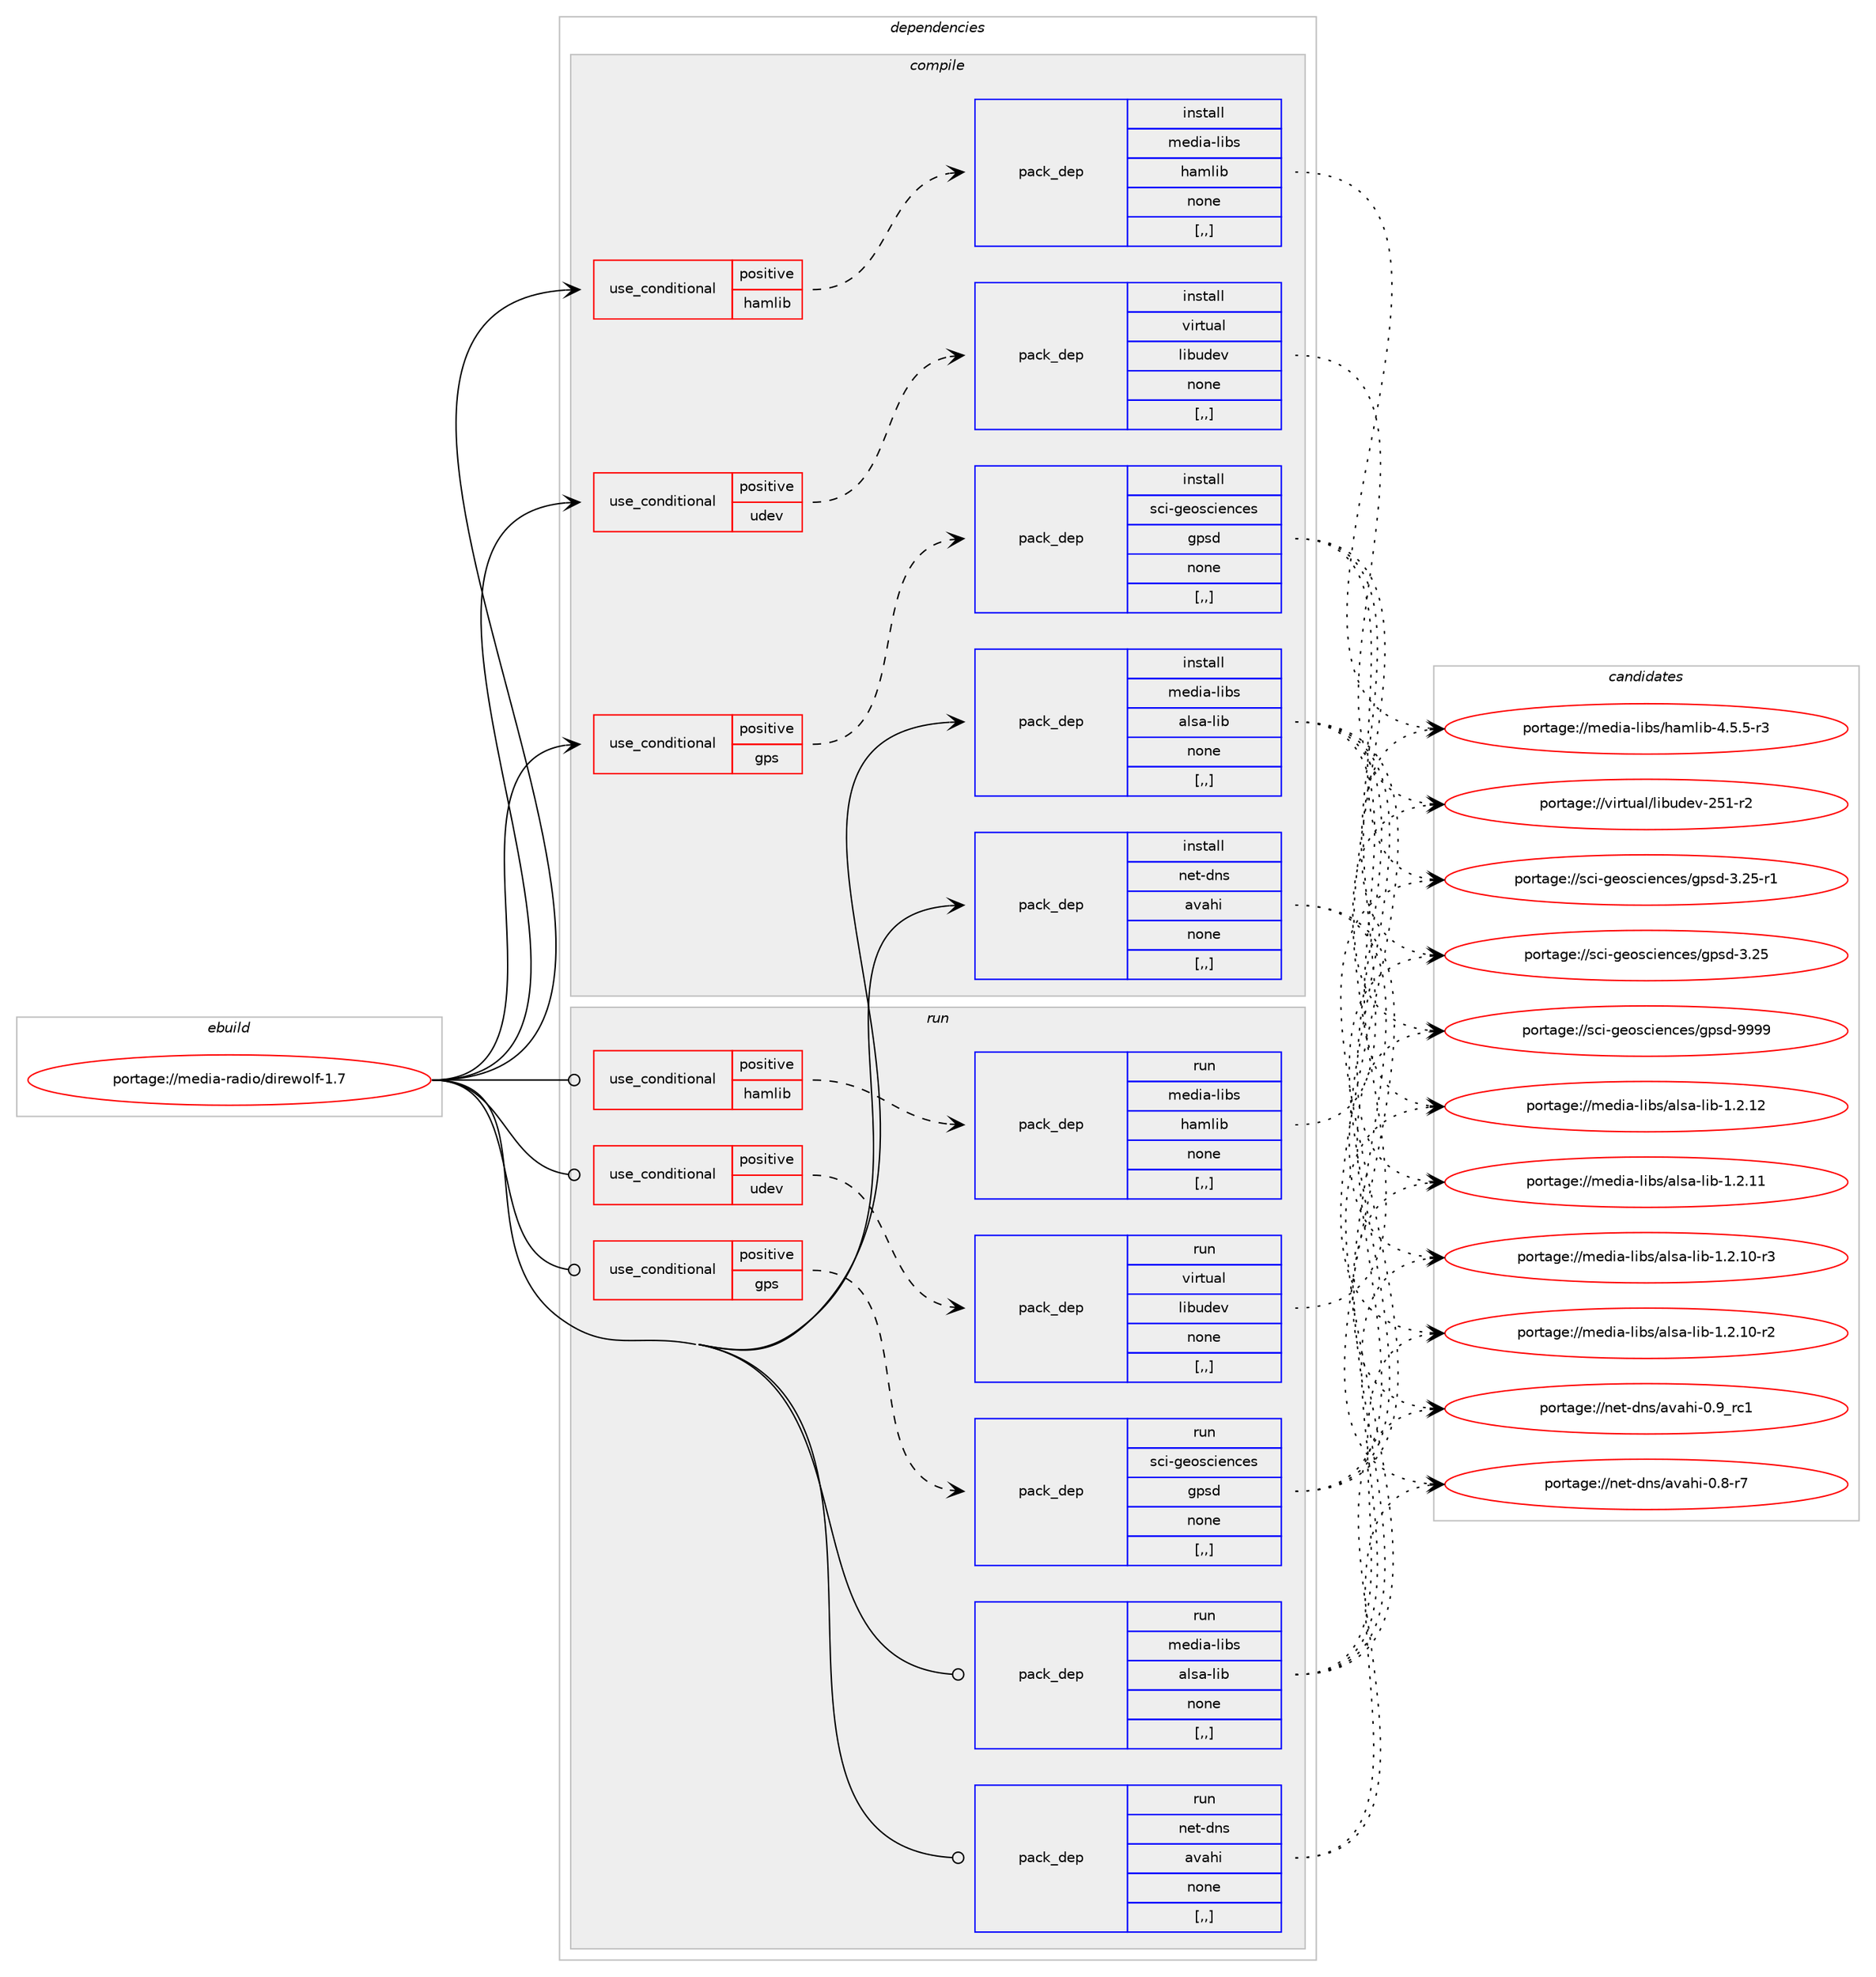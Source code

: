 digraph prolog {

# *************
# Graph options
# *************

newrank=true;
concentrate=true;
compound=true;
graph [rankdir=LR,fontname=Helvetica,fontsize=10,ranksep=1.5];#, ranksep=2.5, nodesep=0.2];
edge  [arrowhead=vee];
node  [fontname=Helvetica,fontsize=10];

# **********
# The ebuild
# **********

subgraph cluster_leftcol {
color=gray;
label=<<i>ebuild</i>>;
id [label="portage://media-radio/direwolf-1.7", color=red, width=4, href="../media-radio/direwolf-1.7.svg"];
}

# ****************
# The dependencies
# ****************

subgraph cluster_midcol {
color=gray;
label=<<i>dependencies</i>>;
subgraph cluster_compile {
fillcolor="#eeeeee";
style=filled;
label=<<i>compile</i>>;
subgraph cond78585 {
dependency310430 [label=<<TABLE BORDER="0" CELLBORDER="1" CELLSPACING="0" CELLPADDING="4"><TR><TD ROWSPAN="3" CELLPADDING="10">use_conditional</TD></TR><TR><TD>positive</TD></TR><TR><TD>gps</TD></TR></TABLE>>, shape=none, color=red];
subgraph pack229434 {
dependency310431 [label=<<TABLE BORDER="0" CELLBORDER="1" CELLSPACING="0" CELLPADDING="4" WIDTH="220"><TR><TD ROWSPAN="6" CELLPADDING="30">pack_dep</TD></TR><TR><TD WIDTH="110">install</TD></TR><TR><TD>sci-geosciences</TD></TR><TR><TD>gpsd</TD></TR><TR><TD>none</TD></TR><TR><TD>[,,]</TD></TR></TABLE>>, shape=none, color=blue];
}
dependency310430:e -> dependency310431:w [weight=20,style="dashed",arrowhead="vee"];
}
id:e -> dependency310430:w [weight=20,style="solid",arrowhead="vee"];
subgraph cond78586 {
dependency310432 [label=<<TABLE BORDER="0" CELLBORDER="1" CELLSPACING="0" CELLPADDING="4"><TR><TD ROWSPAN="3" CELLPADDING="10">use_conditional</TD></TR><TR><TD>positive</TD></TR><TR><TD>hamlib</TD></TR></TABLE>>, shape=none, color=red];
subgraph pack229435 {
dependency310433 [label=<<TABLE BORDER="0" CELLBORDER="1" CELLSPACING="0" CELLPADDING="4" WIDTH="220"><TR><TD ROWSPAN="6" CELLPADDING="30">pack_dep</TD></TR><TR><TD WIDTH="110">install</TD></TR><TR><TD>media-libs</TD></TR><TR><TD>hamlib</TD></TR><TR><TD>none</TD></TR><TR><TD>[,,]</TD></TR></TABLE>>, shape=none, color=blue];
}
dependency310432:e -> dependency310433:w [weight=20,style="dashed",arrowhead="vee"];
}
id:e -> dependency310432:w [weight=20,style="solid",arrowhead="vee"];
subgraph cond78587 {
dependency310434 [label=<<TABLE BORDER="0" CELLBORDER="1" CELLSPACING="0" CELLPADDING="4"><TR><TD ROWSPAN="3" CELLPADDING="10">use_conditional</TD></TR><TR><TD>positive</TD></TR><TR><TD>udev</TD></TR></TABLE>>, shape=none, color=red];
subgraph pack229436 {
dependency310435 [label=<<TABLE BORDER="0" CELLBORDER="1" CELLSPACING="0" CELLPADDING="4" WIDTH="220"><TR><TD ROWSPAN="6" CELLPADDING="30">pack_dep</TD></TR><TR><TD WIDTH="110">install</TD></TR><TR><TD>virtual</TD></TR><TR><TD>libudev</TD></TR><TR><TD>none</TD></TR><TR><TD>[,,]</TD></TR></TABLE>>, shape=none, color=blue];
}
dependency310434:e -> dependency310435:w [weight=20,style="dashed",arrowhead="vee"];
}
id:e -> dependency310434:w [weight=20,style="solid",arrowhead="vee"];
subgraph pack229437 {
dependency310436 [label=<<TABLE BORDER="0" CELLBORDER="1" CELLSPACING="0" CELLPADDING="4" WIDTH="220"><TR><TD ROWSPAN="6" CELLPADDING="30">pack_dep</TD></TR><TR><TD WIDTH="110">install</TD></TR><TR><TD>media-libs</TD></TR><TR><TD>alsa-lib</TD></TR><TR><TD>none</TD></TR><TR><TD>[,,]</TD></TR></TABLE>>, shape=none, color=blue];
}
id:e -> dependency310436:w [weight=20,style="solid",arrowhead="vee"];
subgraph pack229438 {
dependency310437 [label=<<TABLE BORDER="0" CELLBORDER="1" CELLSPACING="0" CELLPADDING="4" WIDTH="220"><TR><TD ROWSPAN="6" CELLPADDING="30">pack_dep</TD></TR><TR><TD WIDTH="110">install</TD></TR><TR><TD>net-dns</TD></TR><TR><TD>avahi</TD></TR><TR><TD>none</TD></TR><TR><TD>[,,]</TD></TR></TABLE>>, shape=none, color=blue];
}
id:e -> dependency310437:w [weight=20,style="solid",arrowhead="vee"];
}
subgraph cluster_compileandrun {
fillcolor="#eeeeee";
style=filled;
label=<<i>compile and run</i>>;
}
subgraph cluster_run {
fillcolor="#eeeeee";
style=filled;
label=<<i>run</i>>;
subgraph cond78588 {
dependency310438 [label=<<TABLE BORDER="0" CELLBORDER="1" CELLSPACING="0" CELLPADDING="4"><TR><TD ROWSPAN="3" CELLPADDING="10">use_conditional</TD></TR><TR><TD>positive</TD></TR><TR><TD>gps</TD></TR></TABLE>>, shape=none, color=red];
subgraph pack229439 {
dependency310439 [label=<<TABLE BORDER="0" CELLBORDER="1" CELLSPACING="0" CELLPADDING="4" WIDTH="220"><TR><TD ROWSPAN="6" CELLPADDING="30">pack_dep</TD></TR><TR><TD WIDTH="110">run</TD></TR><TR><TD>sci-geosciences</TD></TR><TR><TD>gpsd</TD></TR><TR><TD>none</TD></TR><TR><TD>[,,]</TD></TR></TABLE>>, shape=none, color=blue];
}
dependency310438:e -> dependency310439:w [weight=20,style="dashed",arrowhead="vee"];
}
id:e -> dependency310438:w [weight=20,style="solid",arrowhead="odot"];
subgraph cond78589 {
dependency310440 [label=<<TABLE BORDER="0" CELLBORDER="1" CELLSPACING="0" CELLPADDING="4"><TR><TD ROWSPAN="3" CELLPADDING="10">use_conditional</TD></TR><TR><TD>positive</TD></TR><TR><TD>hamlib</TD></TR></TABLE>>, shape=none, color=red];
subgraph pack229440 {
dependency310441 [label=<<TABLE BORDER="0" CELLBORDER="1" CELLSPACING="0" CELLPADDING="4" WIDTH="220"><TR><TD ROWSPAN="6" CELLPADDING="30">pack_dep</TD></TR><TR><TD WIDTH="110">run</TD></TR><TR><TD>media-libs</TD></TR><TR><TD>hamlib</TD></TR><TR><TD>none</TD></TR><TR><TD>[,,]</TD></TR></TABLE>>, shape=none, color=blue];
}
dependency310440:e -> dependency310441:w [weight=20,style="dashed",arrowhead="vee"];
}
id:e -> dependency310440:w [weight=20,style="solid",arrowhead="odot"];
subgraph cond78590 {
dependency310442 [label=<<TABLE BORDER="0" CELLBORDER="1" CELLSPACING="0" CELLPADDING="4"><TR><TD ROWSPAN="3" CELLPADDING="10">use_conditional</TD></TR><TR><TD>positive</TD></TR><TR><TD>udev</TD></TR></TABLE>>, shape=none, color=red];
subgraph pack229441 {
dependency310443 [label=<<TABLE BORDER="0" CELLBORDER="1" CELLSPACING="0" CELLPADDING="4" WIDTH="220"><TR><TD ROWSPAN="6" CELLPADDING="30">pack_dep</TD></TR><TR><TD WIDTH="110">run</TD></TR><TR><TD>virtual</TD></TR><TR><TD>libudev</TD></TR><TR><TD>none</TD></TR><TR><TD>[,,]</TD></TR></TABLE>>, shape=none, color=blue];
}
dependency310442:e -> dependency310443:w [weight=20,style="dashed",arrowhead="vee"];
}
id:e -> dependency310442:w [weight=20,style="solid",arrowhead="odot"];
subgraph pack229442 {
dependency310444 [label=<<TABLE BORDER="0" CELLBORDER="1" CELLSPACING="0" CELLPADDING="4" WIDTH="220"><TR><TD ROWSPAN="6" CELLPADDING="30">pack_dep</TD></TR><TR><TD WIDTH="110">run</TD></TR><TR><TD>media-libs</TD></TR><TR><TD>alsa-lib</TD></TR><TR><TD>none</TD></TR><TR><TD>[,,]</TD></TR></TABLE>>, shape=none, color=blue];
}
id:e -> dependency310444:w [weight=20,style="solid",arrowhead="odot"];
subgraph pack229443 {
dependency310445 [label=<<TABLE BORDER="0" CELLBORDER="1" CELLSPACING="0" CELLPADDING="4" WIDTH="220"><TR><TD ROWSPAN="6" CELLPADDING="30">pack_dep</TD></TR><TR><TD WIDTH="110">run</TD></TR><TR><TD>net-dns</TD></TR><TR><TD>avahi</TD></TR><TR><TD>none</TD></TR><TR><TD>[,,]</TD></TR></TABLE>>, shape=none, color=blue];
}
id:e -> dependency310445:w [weight=20,style="solid",arrowhead="odot"];
}
}

# **************
# The candidates
# **************

subgraph cluster_choices {
rank=same;
color=gray;
label=<<i>candidates</i>>;

subgraph choice229434 {
color=black;
nodesep=1;
choice11599105451031011111159910510111099101115471031121151004557575757 [label="portage://sci-geosciences/gpsd-9999", color=red, width=4,href="../sci-geosciences/gpsd-9999.svg"];
choice115991054510310111111599105101110991011154710311211510045514650534511449 [label="portage://sci-geosciences/gpsd-3.25-r1", color=red, width=4,href="../sci-geosciences/gpsd-3.25-r1.svg"];
choice11599105451031011111159910510111099101115471031121151004551465053 [label="portage://sci-geosciences/gpsd-3.25", color=red, width=4,href="../sci-geosciences/gpsd-3.25.svg"];
dependency310431:e -> choice11599105451031011111159910510111099101115471031121151004557575757:w [style=dotted,weight="100"];
dependency310431:e -> choice115991054510310111111599105101110991011154710311211510045514650534511449:w [style=dotted,weight="100"];
dependency310431:e -> choice11599105451031011111159910510111099101115471031121151004551465053:w [style=dotted,weight="100"];
}
subgraph choice229435 {
color=black;
nodesep=1;
choice1091011001059745108105981154710497109108105984552465346534511451 [label="portage://media-libs/hamlib-4.5.5-r3", color=red, width=4,href="../media-libs/hamlib-4.5.5-r3.svg"];
dependency310433:e -> choice1091011001059745108105981154710497109108105984552465346534511451:w [style=dotted,weight="100"];
}
subgraph choice229436 {
color=black;
nodesep=1;
choice118105114116117971084710810598117100101118455053494511450 [label="portage://virtual/libudev-251-r2", color=red, width=4,href="../virtual/libudev-251-r2.svg"];
dependency310435:e -> choice118105114116117971084710810598117100101118455053494511450:w [style=dotted,weight="100"];
}
subgraph choice229437 {
color=black;
nodesep=1;
choice109101100105974510810598115479710811597451081059845494650464950 [label="portage://media-libs/alsa-lib-1.2.12", color=red, width=4,href="../media-libs/alsa-lib-1.2.12.svg"];
choice109101100105974510810598115479710811597451081059845494650464949 [label="portage://media-libs/alsa-lib-1.2.11", color=red, width=4,href="../media-libs/alsa-lib-1.2.11.svg"];
choice1091011001059745108105981154797108115974510810598454946504649484511451 [label="portage://media-libs/alsa-lib-1.2.10-r3", color=red, width=4,href="../media-libs/alsa-lib-1.2.10-r3.svg"];
choice1091011001059745108105981154797108115974510810598454946504649484511450 [label="portage://media-libs/alsa-lib-1.2.10-r2", color=red, width=4,href="../media-libs/alsa-lib-1.2.10-r2.svg"];
dependency310436:e -> choice109101100105974510810598115479710811597451081059845494650464950:w [style=dotted,weight="100"];
dependency310436:e -> choice109101100105974510810598115479710811597451081059845494650464949:w [style=dotted,weight="100"];
dependency310436:e -> choice1091011001059745108105981154797108115974510810598454946504649484511451:w [style=dotted,weight="100"];
dependency310436:e -> choice1091011001059745108105981154797108115974510810598454946504649484511450:w [style=dotted,weight="100"];
}
subgraph choice229438 {
color=black;
nodesep=1;
choice1101011164510011011547971189710410545484657951149949 [label="portage://net-dns/avahi-0.9_rc1", color=red, width=4,href="../net-dns/avahi-0.9_rc1.svg"];
choice11010111645100110115479711897104105454846564511455 [label="portage://net-dns/avahi-0.8-r7", color=red, width=4,href="../net-dns/avahi-0.8-r7.svg"];
dependency310437:e -> choice1101011164510011011547971189710410545484657951149949:w [style=dotted,weight="100"];
dependency310437:e -> choice11010111645100110115479711897104105454846564511455:w [style=dotted,weight="100"];
}
subgraph choice229439 {
color=black;
nodesep=1;
choice11599105451031011111159910510111099101115471031121151004557575757 [label="portage://sci-geosciences/gpsd-9999", color=red, width=4,href="../sci-geosciences/gpsd-9999.svg"];
choice115991054510310111111599105101110991011154710311211510045514650534511449 [label="portage://sci-geosciences/gpsd-3.25-r1", color=red, width=4,href="../sci-geosciences/gpsd-3.25-r1.svg"];
choice11599105451031011111159910510111099101115471031121151004551465053 [label="portage://sci-geosciences/gpsd-3.25", color=red, width=4,href="../sci-geosciences/gpsd-3.25.svg"];
dependency310439:e -> choice11599105451031011111159910510111099101115471031121151004557575757:w [style=dotted,weight="100"];
dependency310439:e -> choice115991054510310111111599105101110991011154710311211510045514650534511449:w [style=dotted,weight="100"];
dependency310439:e -> choice11599105451031011111159910510111099101115471031121151004551465053:w [style=dotted,weight="100"];
}
subgraph choice229440 {
color=black;
nodesep=1;
choice1091011001059745108105981154710497109108105984552465346534511451 [label="portage://media-libs/hamlib-4.5.5-r3", color=red, width=4,href="../media-libs/hamlib-4.5.5-r3.svg"];
dependency310441:e -> choice1091011001059745108105981154710497109108105984552465346534511451:w [style=dotted,weight="100"];
}
subgraph choice229441 {
color=black;
nodesep=1;
choice118105114116117971084710810598117100101118455053494511450 [label="portage://virtual/libudev-251-r2", color=red, width=4,href="../virtual/libudev-251-r2.svg"];
dependency310443:e -> choice118105114116117971084710810598117100101118455053494511450:w [style=dotted,weight="100"];
}
subgraph choice229442 {
color=black;
nodesep=1;
choice109101100105974510810598115479710811597451081059845494650464950 [label="portage://media-libs/alsa-lib-1.2.12", color=red, width=4,href="../media-libs/alsa-lib-1.2.12.svg"];
choice109101100105974510810598115479710811597451081059845494650464949 [label="portage://media-libs/alsa-lib-1.2.11", color=red, width=4,href="../media-libs/alsa-lib-1.2.11.svg"];
choice1091011001059745108105981154797108115974510810598454946504649484511451 [label="portage://media-libs/alsa-lib-1.2.10-r3", color=red, width=4,href="../media-libs/alsa-lib-1.2.10-r3.svg"];
choice1091011001059745108105981154797108115974510810598454946504649484511450 [label="portage://media-libs/alsa-lib-1.2.10-r2", color=red, width=4,href="../media-libs/alsa-lib-1.2.10-r2.svg"];
dependency310444:e -> choice109101100105974510810598115479710811597451081059845494650464950:w [style=dotted,weight="100"];
dependency310444:e -> choice109101100105974510810598115479710811597451081059845494650464949:w [style=dotted,weight="100"];
dependency310444:e -> choice1091011001059745108105981154797108115974510810598454946504649484511451:w [style=dotted,weight="100"];
dependency310444:e -> choice1091011001059745108105981154797108115974510810598454946504649484511450:w [style=dotted,weight="100"];
}
subgraph choice229443 {
color=black;
nodesep=1;
choice1101011164510011011547971189710410545484657951149949 [label="portage://net-dns/avahi-0.9_rc1", color=red, width=4,href="../net-dns/avahi-0.9_rc1.svg"];
choice11010111645100110115479711897104105454846564511455 [label="portage://net-dns/avahi-0.8-r7", color=red, width=4,href="../net-dns/avahi-0.8-r7.svg"];
dependency310445:e -> choice1101011164510011011547971189710410545484657951149949:w [style=dotted,weight="100"];
dependency310445:e -> choice11010111645100110115479711897104105454846564511455:w [style=dotted,weight="100"];
}
}

}
